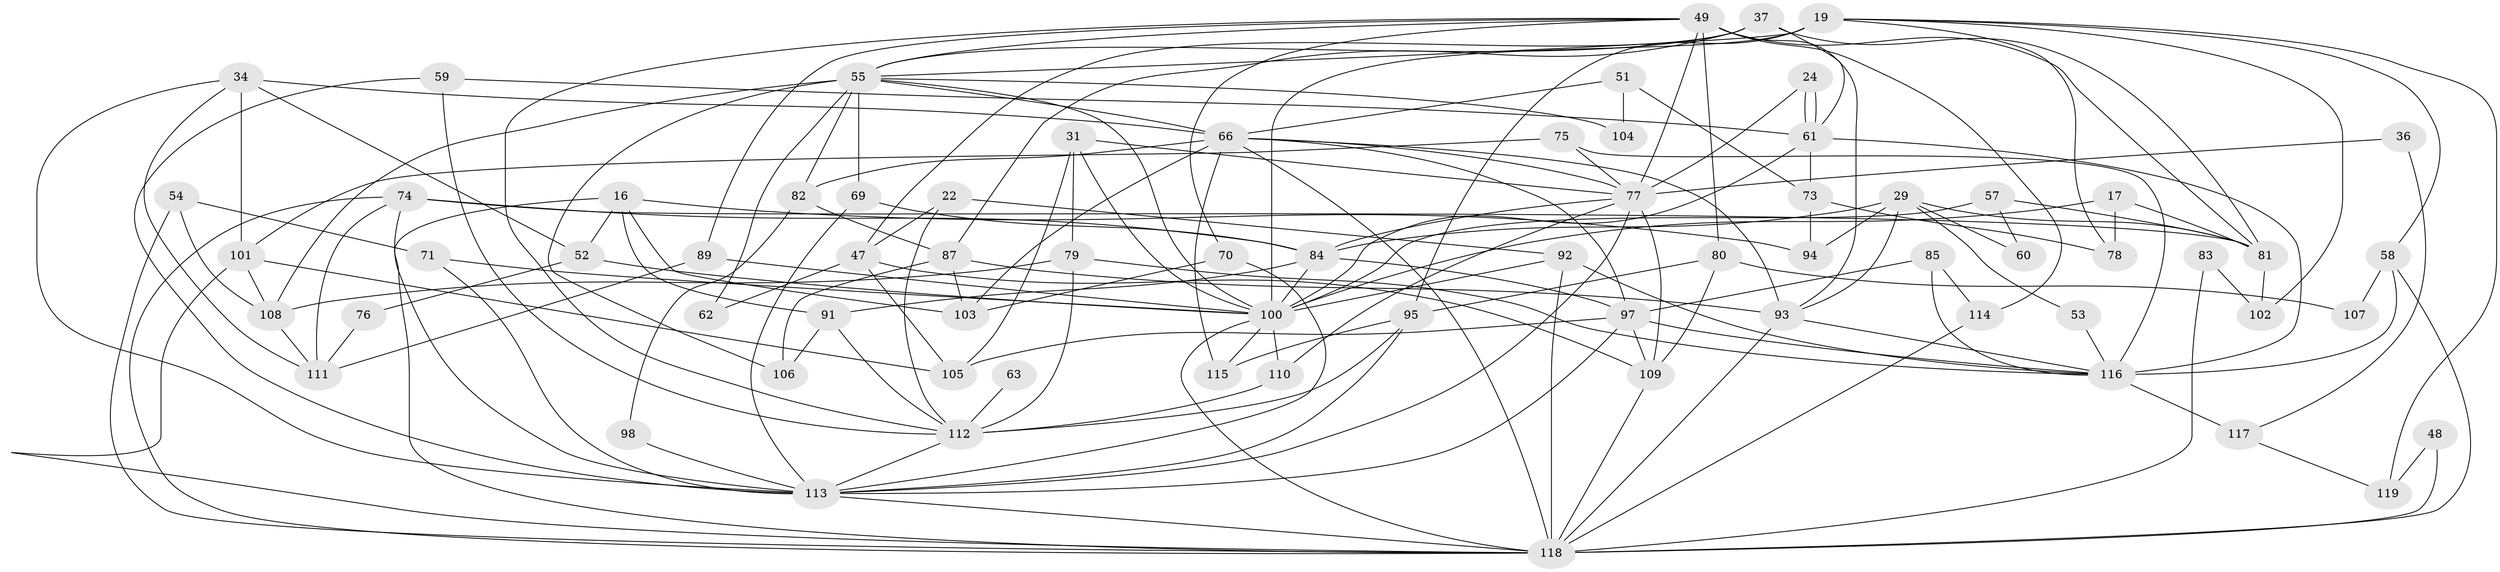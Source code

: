// original degree distribution, {4: 0.2605042016806723, 3: 0.2689075630252101, 5: 0.14285714285714285, 6: 0.14285714285714285, 7: 0.04201680672268908, 2: 0.14285714285714285}
// Generated by graph-tools (version 1.1) at 2025/52/03/04/25 21:52:41]
// undirected, 71 vertices, 166 edges
graph export_dot {
graph [start="1"]
  node [color=gray90,style=filled];
  16 [super="+14"];
  17;
  19 [super="+18"];
  22;
  24;
  29 [super="+15"];
  31;
  34 [super="+9"];
  36;
  37 [super="+27"];
  47 [super="+20"];
  48;
  49 [super="+8+42"];
  51;
  52;
  53;
  54;
  55 [super="+44"];
  57;
  58;
  59;
  60;
  61 [super="+41"];
  62;
  63;
  66 [super="+28+25"];
  69;
  70;
  71;
  73;
  74 [super="+23"];
  75 [super="+11"];
  76;
  77 [super="+68"];
  78;
  79;
  80;
  81 [super="+1"];
  82;
  83;
  84 [super="+45"];
  85;
  87 [super="+12"];
  89;
  91;
  92 [super="+26"];
  93 [super="+38+56"];
  94;
  95 [super="+40"];
  97 [super="+30"];
  98;
  100 [super="+96+99"];
  101;
  102;
  103;
  104;
  105 [super="+5"];
  106;
  107;
  108 [super="+39"];
  109 [super="+43"];
  110;
  111;
  112 [super="+50"];
  113 [super="+32+46"];
  114;
  115;
  116 [super="+35+33"];
  117;
  118 [super="+6+64+86+90"];
  119;
  16 -- 52;
  16 -- 103;
  16 -- 118 [weight=2];
  16 -- 91;
  16 -- 94;
  17 -- 100 [weight=2];
  17 -- 78;
  17 -- 81;
  19 -- 55;
  19 -- 78;
  19 -- 100 [weight=3];
  19 -- 102;
  19 -- 119;
  19 -- 58;
  19 -- 95;
  22 -- 47;
  22 -- 92;
  22 -- 112;
  24 -- 77;
  24 -- 61;
  24 -- 61;
  29 -- 60;
  29 -- 84 [weight=2];
  29 -- 53;
  29 -- 94;
  29 -- 93 [weight=2];
  29 -- 81;
  31 -- 77;
  31 -- 105;
  31 -- 79;
  31 -- 100;
  34 -- 111;
  34 -- 66;
  34 -- 52;
  34 -- 101;
  34 -- 113;
  36 -- 117;
  36 -- 77;
  37 -- 55;
  37 -- 81;
  37 -- 61;
  37 -- 47;
  37 -- 87;
  47 -- 105;
  47 -- 109;
  47 -- 62;
  48 -- 119;
  48 -- 118;
  49 -- 70;
  49 -- 112;
  49 -- 93 [weight=2];
  49 -- 114;
  49 -- 89;
  49 -- 80;
  49 -- 81;
  49 -- 77 [weight=2];
  49 -- 55;
  51 -- 73;
  51 -- 66;
  51 -- 104;
  52 -- 76;
  52 -- 100;
  53 -- 116;
  54 -- 71;
  54 -- 118;
  54 -- 108;
  55 -- 66;
  55 -- 100;
  55 -- 69;
  55 -- 104;
  55 -- 106;
  55 -- 82;
  55 -- 62;
  55 -- 108;
  57 -- 81;
  57 -- 60;
  57 -- 100;
  58 -- 107;
  58 -- 118;
  58 -- 116;
  59 -- 112;
  59 -- 61;
  59 -- 113;
  61 -- 73;
  61 -- 100 [weight=2];
  61 -- 116;
  63 -- 112 [weight=2];
  66 -- 82 [weight=2];
  66 -- 115;
  66 -- 97 [weight=2];
  66 -- 103;
  66 -- 93;
  66 -- 77;
  66 -- 118;
  69 -- 113;
  69 -- 84;
  70 -- 103;
  70 -- 113;
  71 -- 100;
  71 -- 113;
  73 -- 78;
  73 -- 94;
  74 -- 111;
  74 -- 81 [weight=2];
  74 -- 113;
  74 -- 84;
  74 -- 118;
  75 -- 101;
  75 -- 77;
  75 -- 116;
  76 -- 111;
  77 -- 109 [weight=2];
  77 -- 110;
  77 -- 84;
  77 -- 113;
  79 -- 112;
  79 -- 108;
  79 -- 116;
  80 -- 95;
  80 -- 107;
  80 -- 109;
  81 -- 102;
  82 -- 87;
  82 -- 98;
  83 -- 102;
  83 -- 118;
  84 -- 97 [weight=2];
  84 -- 91;
  84 -- 100;
  85 -- 114;
  85 -- 97;
  85 -- 116;
  87 -- 103;
  87 -- 106;
  87 -- 93;
  89 -- 100;
  89 -- 111;
  91 -- 112;
  91 -- 106;
  92 -- 118 [weight=2];
  92 -- 100;
  92 -- 116;
  93 -- 118 [weight=4];
  93 -- 116;
  95 -- 113;
  95 -- 115;
  95 -- 112;
  97 -- 105 [weight=2];
  97 -- 109;
  97 -- 116;
  97 -- 113;
  98 -- 113;
  100 -- 110;
  100 -- 115;
  100 -- 118;
  101 -- 105 [weight=2];
  101 -- 118 [weight=2];
  101 -- 108;
  108 -- 111;
  109 -- 118;
  110 -- 112;
  112 -- 113;
  113 -- 118;
  114 -- 118;
  116 -- 117 [weight=3];
  117 -- 119;
}
